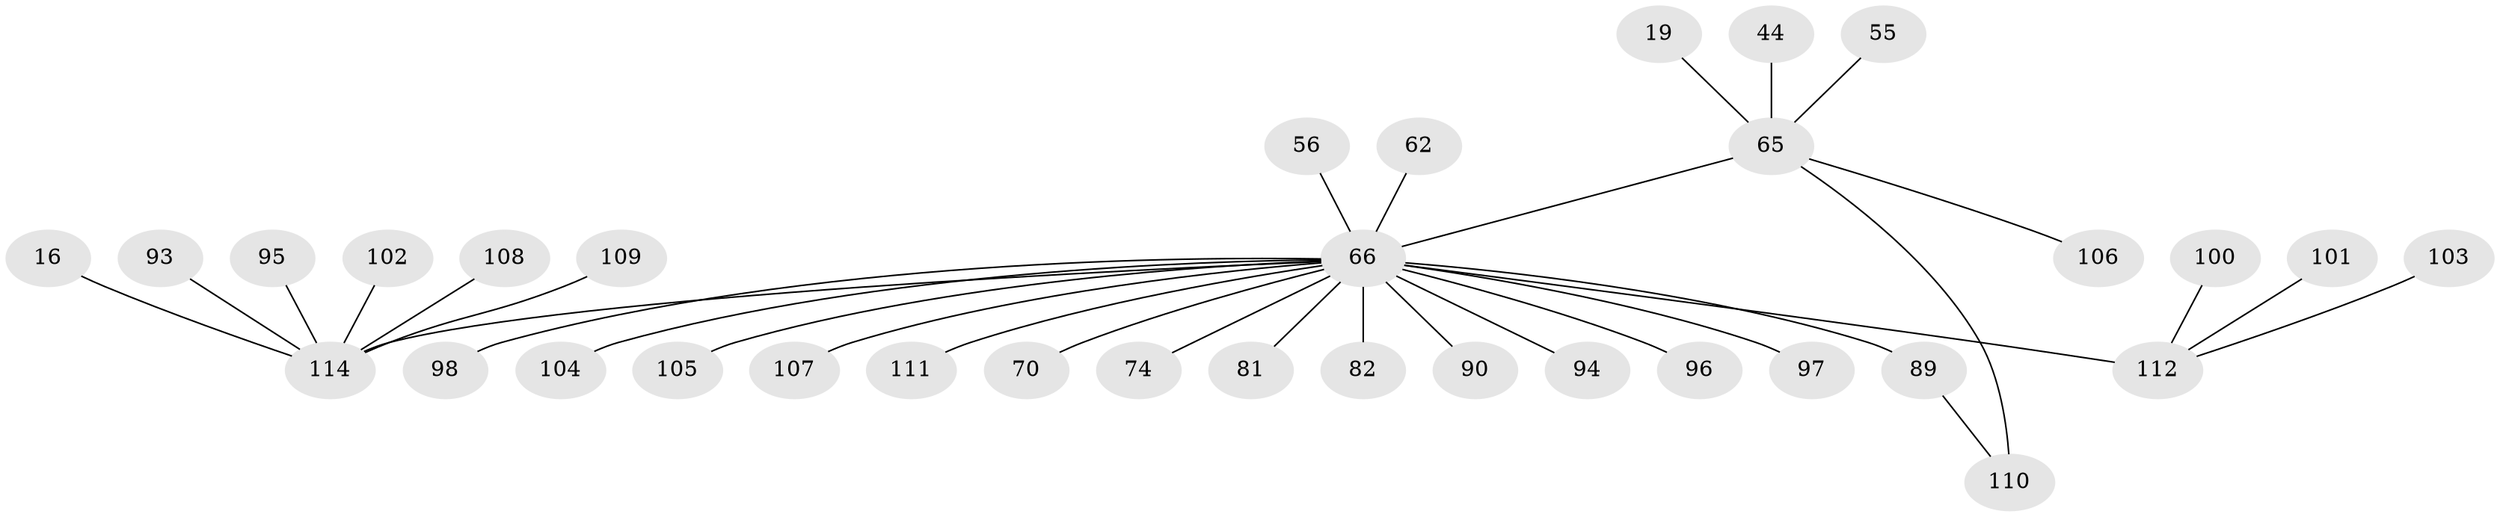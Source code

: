 // original degree distribution, {14: 0.008771929824561403, 19: 0.008771929824561403, 5: 0.06140350877192982, 16: 0.008771929824561403, 1: 0.6491228070175439, 7: 0.008771929824561403, 2: 0.15789473684210525, 3: 0.043859649122807015, 4: 0.03508771929824561, 6: 0.008771929824561403, 8: 0.008771929824561403}
// Generated by graph-tools (version 1.1) at 2025/51/03/04/25 21:51:58]
// undirected, 34 vertices, 34 edges
graph export_dot {
graph [start="1"]
  node [color=gray90,style=filled];
  16;
  19;
  44;
  55;
  56 [super="+28"];
  62;
  65 [super="+6+63"];
  66 [super="+4+5+8+21+49+50"];
  70;
  74;
  81;
  82;
  89 [super="+20+78"];
  90 [super="+67"];
  93;
  94;
  95 [super="+52"];
  96;
  97 [super="+85"];
  98 [super="+87"];
  100;
  101;
  102;
  103;
  104;
  105;
  106;
  107 [super="+57+61"];
  108 [super="+40+92"];
  109;
  110 [super="+80"];
  111;
  112 [super="+99"];
  114 [super="+113+88+3"];
  16 -- 114;
  19 -- 65;
  44 -- 65;
  55 -- 65;
  56 -- 66;
  62 -- 66;
  65 -- 106;
  65 -- 66 [weight=3];
  65 -- 110 [weight=2];
  66 -- 70;
  66 -- 74;
  66 -- 81;
  66 -- 82;
  66 -- 90;
  66 -- 94;
  66 -- 96;
  66 -- 97;
  66 -- 98;
  66 -- 104;
  66 -- 105;
  66 -- 107;
  66 -- 111;
  66 -- 114 [weight=4];
  66 -- 89 [weight=2];
  66 -- 112 [weight=3];
  89 -- 110;
  93 -- 114;
  95 -- 114;
  100 -- 112;
  101 -- 112;
  102 -- 114;
  103 -- 112;
  108 -- 114;
  109 -- 114;
}
